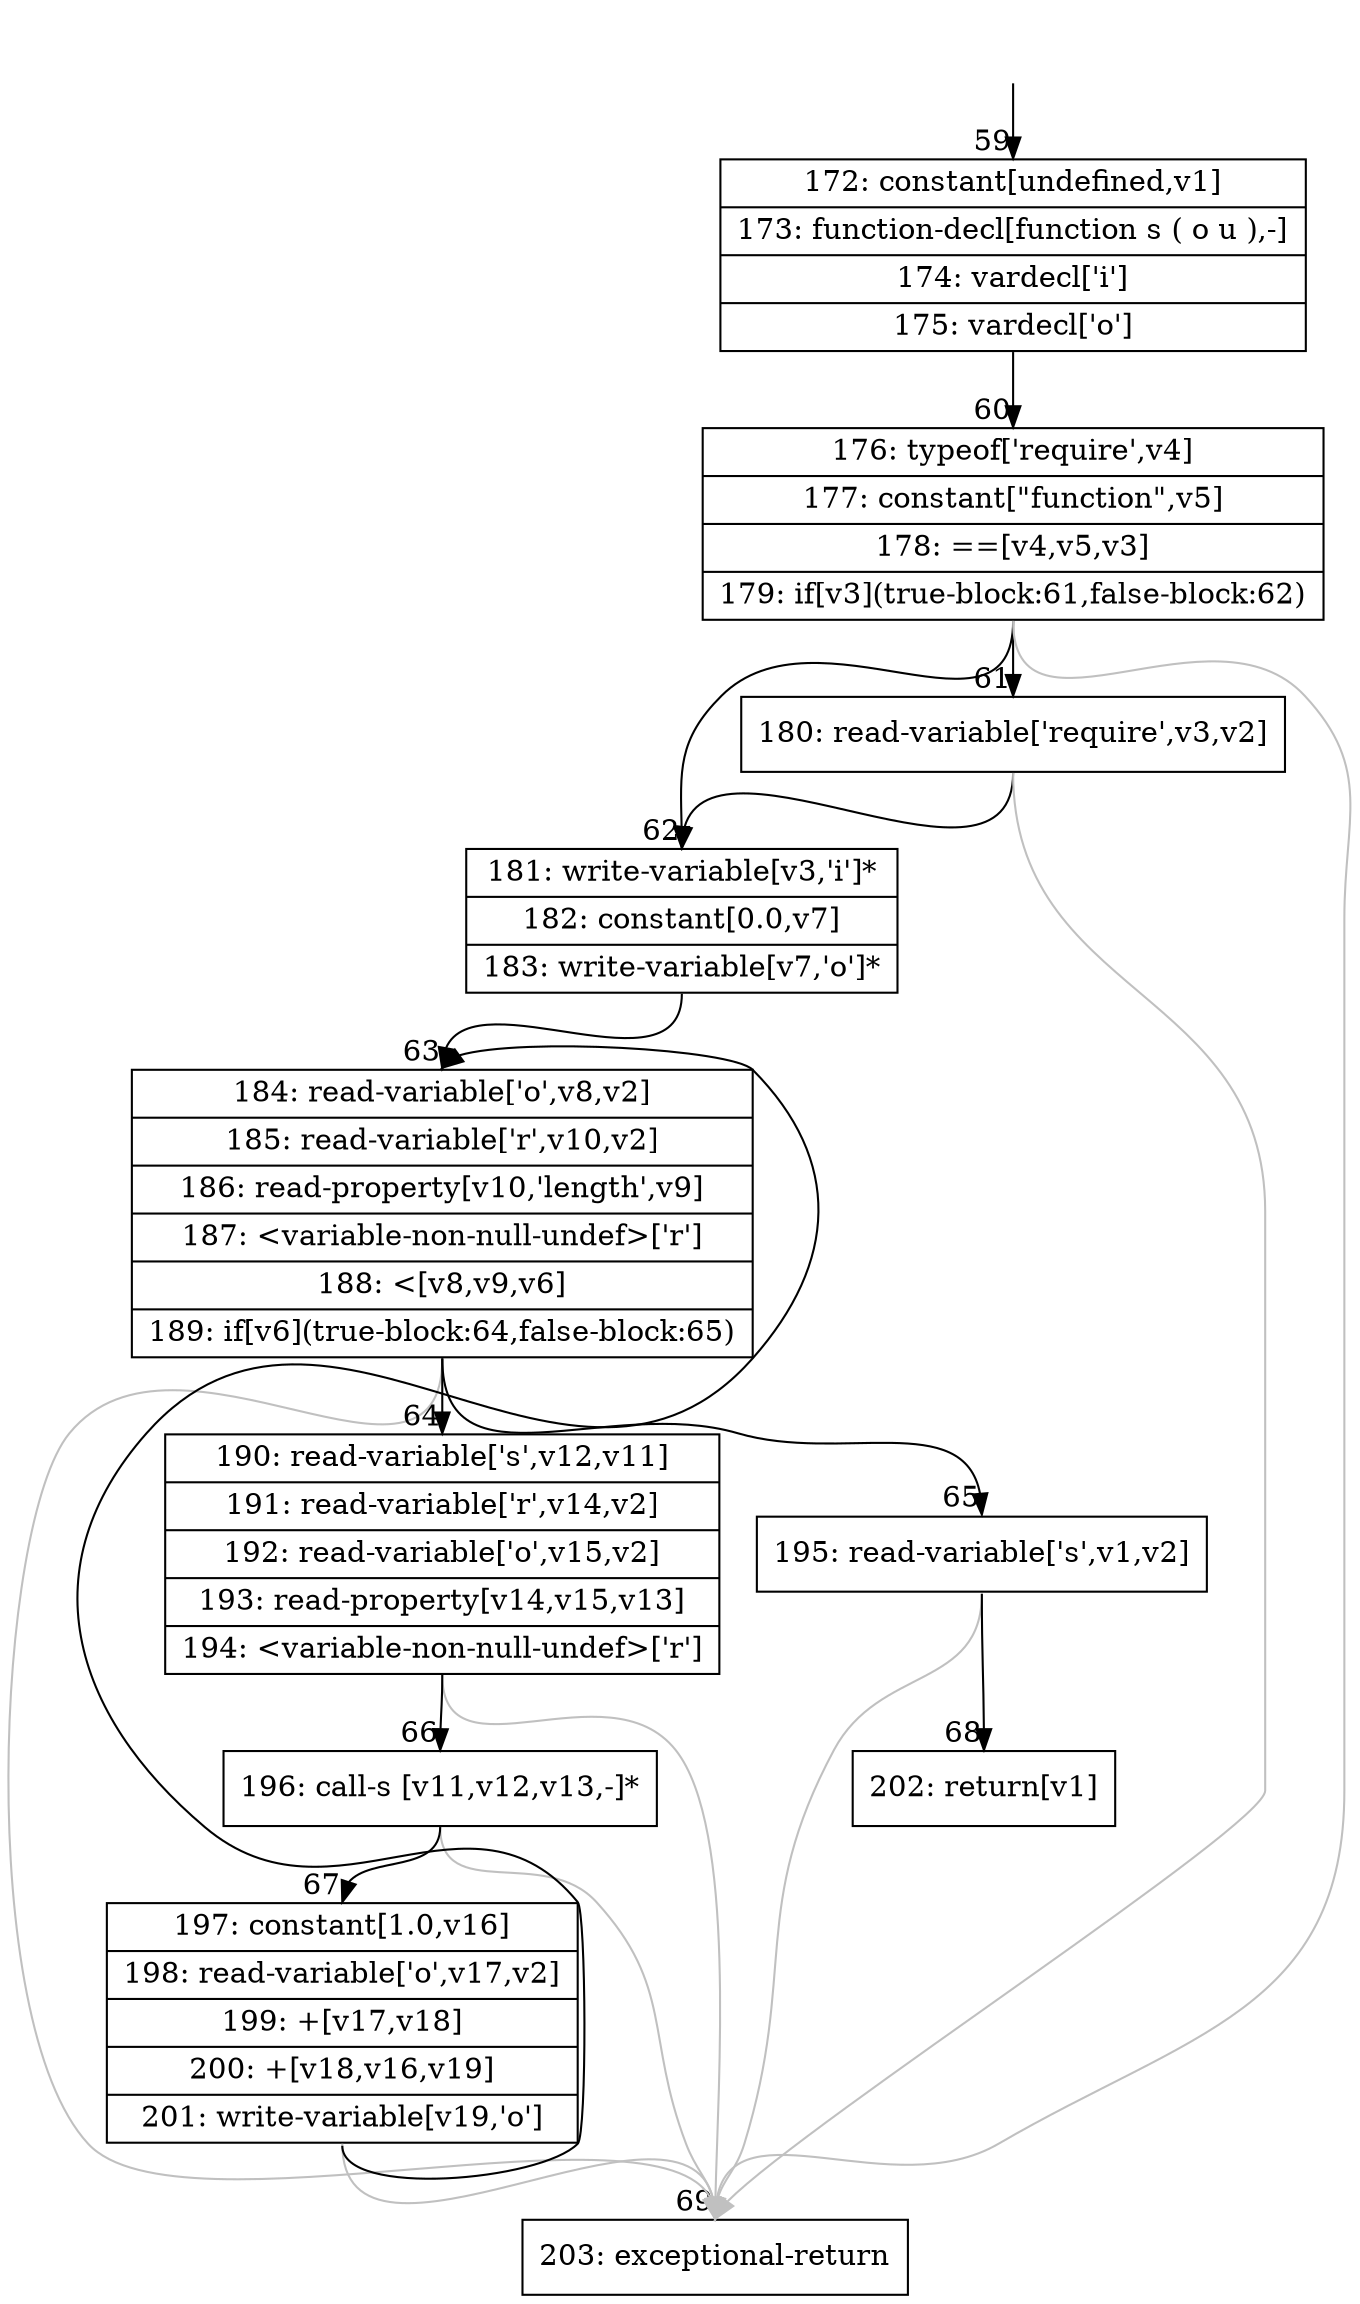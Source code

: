 digraph {
rankdir="TD"
BB_entry3[shape=none,label=""];
BB_entry3 -> BB59 [tailport=s, headport=n, headlabel="    59"]
BB59 [shape=record label="{172: constant[undefined,v1]|173: function-decl[function s ( o u ),-]|174: vardecl['i']|175: vardecl['o']}" ] 
BB59 -> BB60 [tailport=s, headport=n, headlabel="      60"]
BB60 [shape=record label="{176: typeof['require',v4]|177: constant[\"function\",v5]|178: ==[v4,v5,v3]|179: if[v3](true-block:61,false-block:62)}" ] 
BB60 -> BB62 [tailport=s, headport=n, headlabel="      62"]
BB60 -> BB61 [tailport=s, headport=n, headlabel="      61"]
BB60 -> BB69 [tailport=s, headport=n, color=gray, headlabel="      69"]
BB61 [shape=record label="{180: read-variable['require',v3,v2]}" ] 
BB61 -> BB62 [tailport=s, headport=n]
BB61 -> BB69 [tailport=s, headport=n, color=gray]
BB62 [shape=record label="{181: write-variable[v3,'i']*|182: constant[0.0,v7]|183: write-variable[v7,'o']*}" ] 
BB62 -> BB63 [tailport=s, headport=n, headlabel="      63"]
BB63 [shape=record label="{184: read-variable['o',v8,v2]|185: read-variable['r',v10,v2]|186: read-property[v10,'length',v9]|187: \<variable-non-null-undef\>['r']|188: \<[v8,v9,v6]|189: if[v6](true-block:64,false-block:65)}" ] 
BB63 -> BB64 [tailport=s, headport=n, headlabel="      64"]
BB63 -> BB65 [tailport=s, headport=n, headlabel="      65"]
BB63 -> BB69 [tailport=s, headport=n, color=gray]
BB64 [shape=record label="{190: read-variable['s',v12,v11]|191: read-variable['r',v14,v2]|192: read-variable['o',v15,v2]|193: read-property[v14,v15,v13]|194: \<variable-non-null-undef\>['r']}" ] 
BB64 -> BB66 [tailport=s, headport=n, headlabel="      66"]
BB64 -> BB69 [tailport=s, headport=n, color=gray]
BB65 [shape=record label="{195: read-variable['s',v1,v2]}" ] 
BB65 -> BB68 [tailport=s, headport=n, headlabel="      68"]
BB65 -> BB69 [tailport=s, headport=n, color=gray]
BB66 [shape=record label="{196: call-s [v11,v12,v13,-]*}" ] 
BB66 -> BB67 [tailport=s, headport=n, headlabel="      67"]
BB66 -> BB69 [tailport=s, headport=n, color=gray]
BB67 [shape=record label="{197: constant[1.0,v16]|198: read-variable['o',v17,v2]|199: +[v17,v18]|200: +[v18,v16,v19]|201: write-variable[v19,'o']}" ] 
BB67 -> BB63 [tailport=s, headport=n]
BB67 -> BB69 [tailport=s, headport=n, color=gray]
BB68 [shape=record label="{202: return[v1]}" ] 
BB69 [shape=record label="{203: exceptional-return}" ] 
//#$~ 1
}
